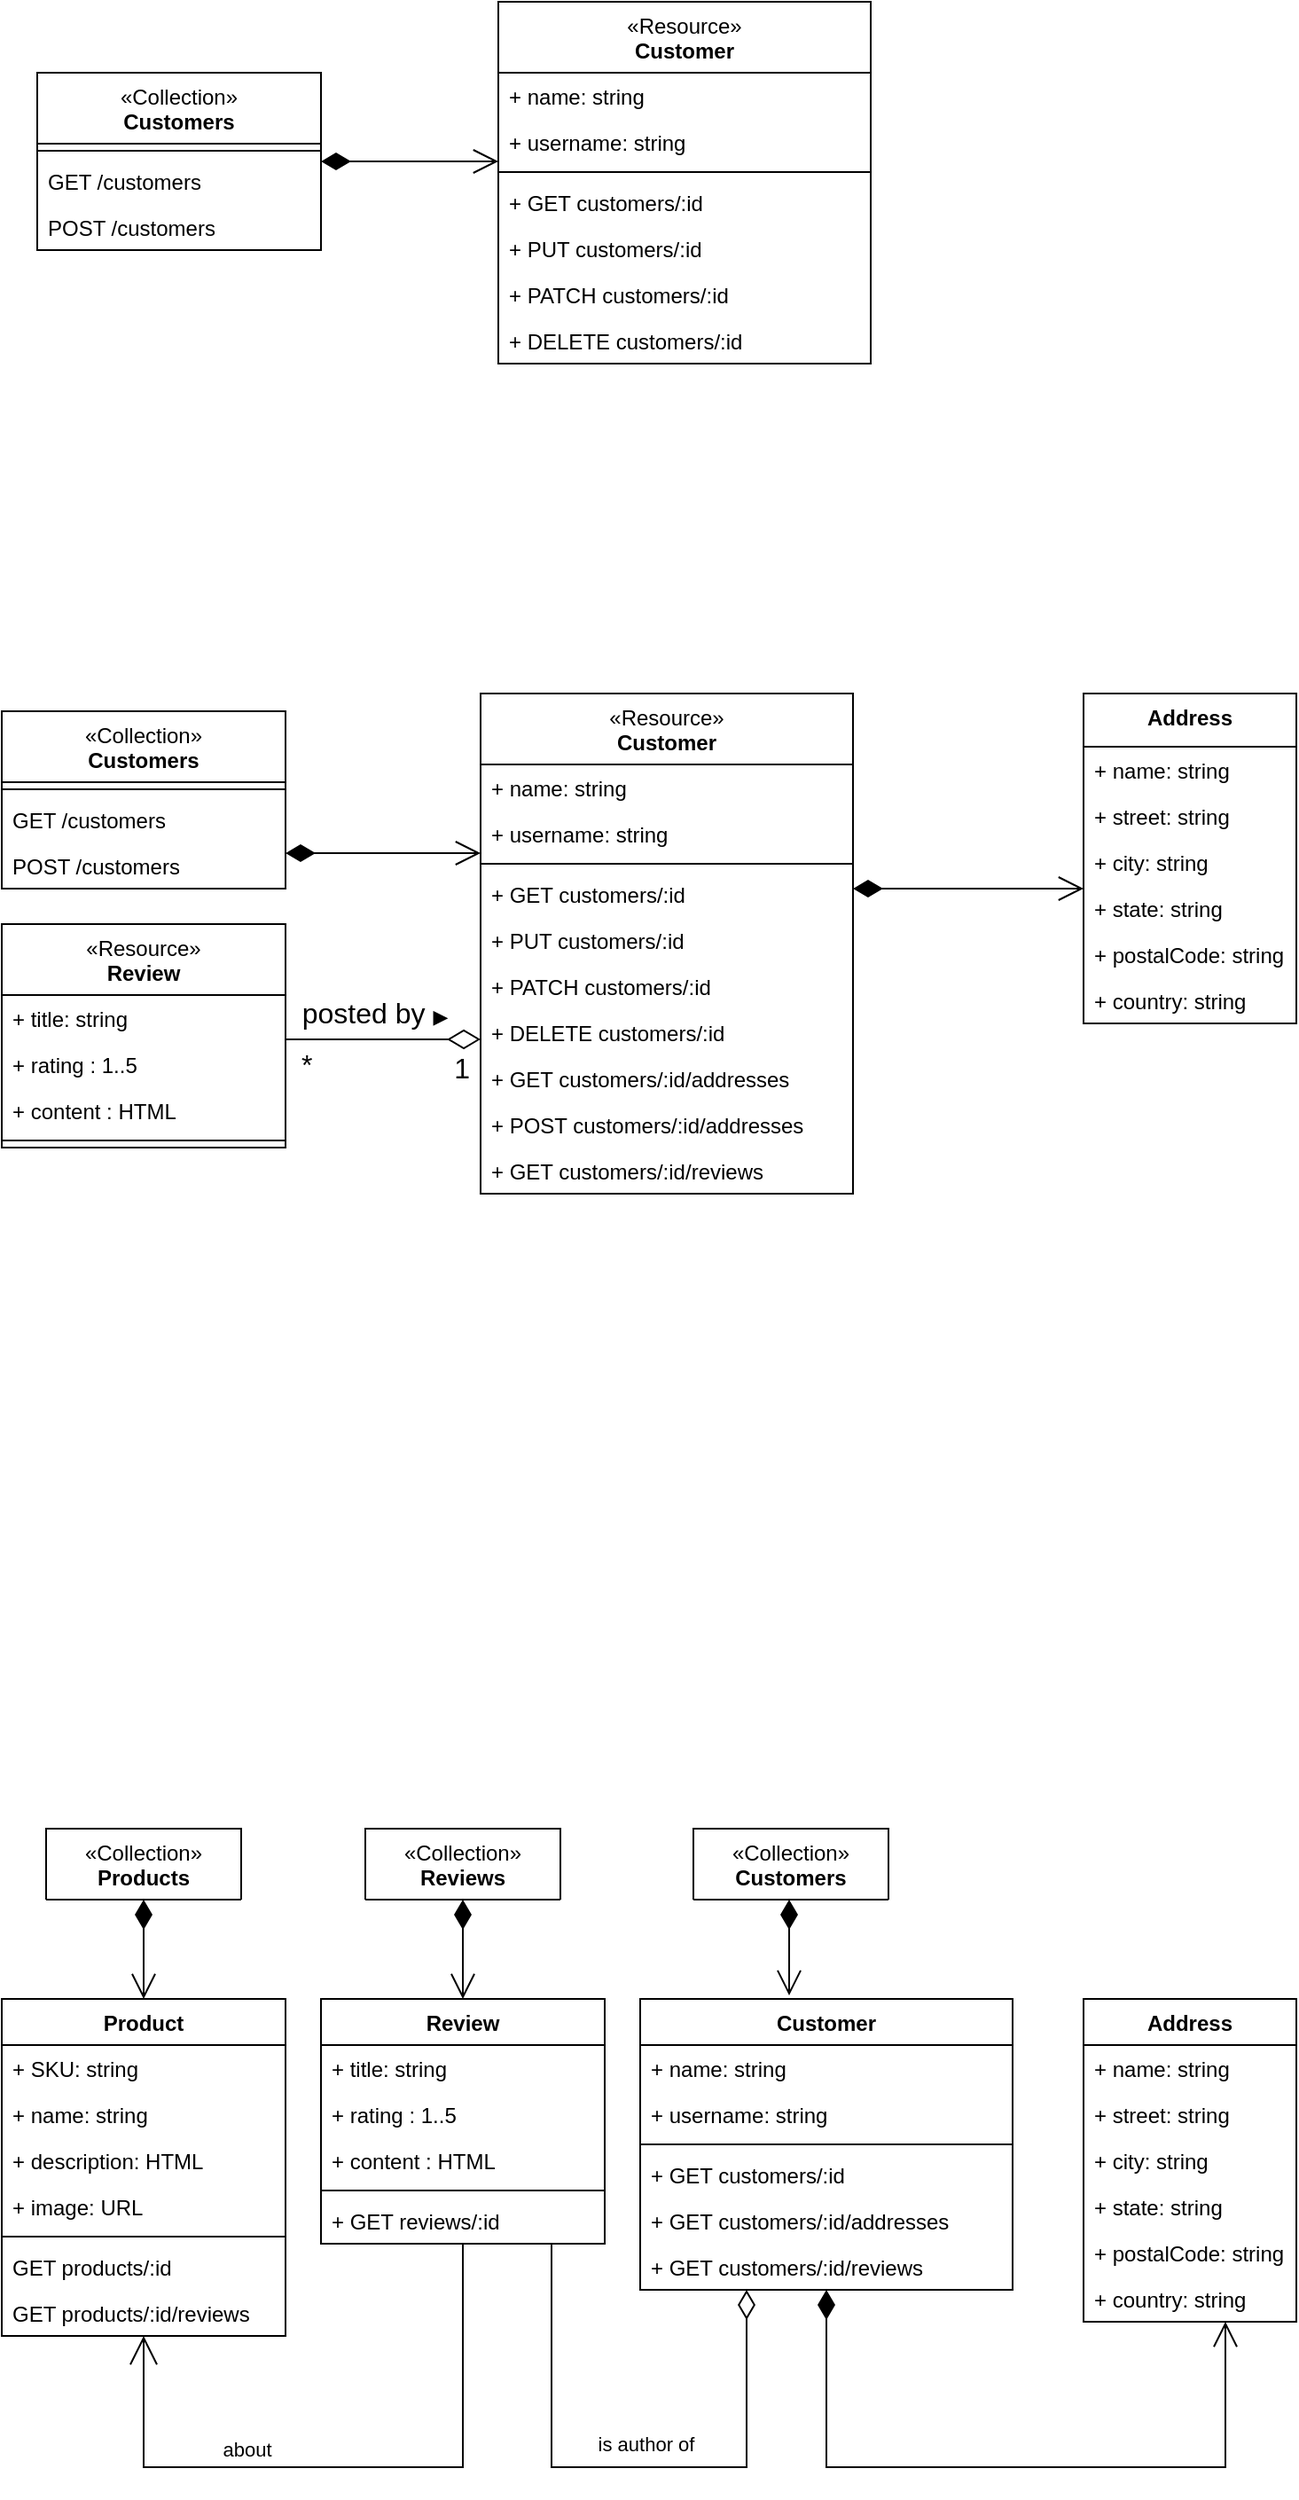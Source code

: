<mxfile version="22.0.8" type="github">
  <diagram id="C5RBs43oDa-KdzZeNtuy" name="Page-1">
    <mxGraphModel dx="1314" dy="924" grid="1" gridSize="10" guides="1" tooltips="1" connect="1" arrows="1" fold="1" page="1" pageScale="1" pageWidth="1100" pageHeight="850" math="0" shadow="0">
      <root>
        <mxCell id="WIyWlLk6GJQsqaUBKTNV-0" />
        <mxCell id="WIyWlLk6GJQsqaUBKTNV-1" parent="WIyWlLk6GJQsqaUBKTNV-0" />
        <mxCell id="bMznROI8uIrrXHA2IiII-25" value="&lt;span style=&quot;font-weight: normal;&quot;&gt;«Resource»&lt;br style=&quot;border-color: var(--border-color);&quot;&gt;&lt;/span&gt;Customer" style="swimlane;fontStyle=1;align=center;verticalAlign=top;childLayout=stackLayout;horizontal=1;startSize=40;horizontalStack=0;resizeParent=1;resizeParentMax=0;resizeLast=0;collapsible=1;marginBottom=0;whiteSpace=wrap;html=1;" parent="WIyWlLk6GJQsqaUBKTNV-1" vertex="1">
          <mxGeometry x="440" y="100" width="210" height="204" as="geometry" />
        </mxCell>
        <mxCell id="bMznROI8uIrrXHA2IiII-13" value="+ name: string" style="text;strokeColor=none;fillColor=none;align=left;verticalAlign=top;spacingLeft=4;spacingRight=4;overflow=hidden;rotatable=0;points=[[0,0.5],[1,0.5]];portConstraint=eastwest;whiteSpace=wrap;html=1;" parent="bMznROI8uIrrXHA2IiII-25" vertex="1">
          <mxGeometry y="40" width="210" height="26" as="geometry" />
        </mxCell>
        <mxCell id="v3AxVzksfSEB4vM1nEaO-45" value="+ username: string" style="text;strokeColor=none;fillColor=none;align=left;verticalAlign=top;spacingLeft=4;spacingRight=4;overflow=hidden;rotatable=0;points=[[0,0.5],[1,0.5]];portConstraint=eastwest;whiteSpace=wrap;html=1;" vertex="1" parent="bMznROI8uIrrXHA2IiII-25">
          <mxGeometry y="66" width="210" height="26" as="geometry" />
        </mxCell>
        <mxCell id="bMznROI8uIrrXHA2IiII-27" value="" style="line;strokeWidth=1;fillColor=none;align=left;verticalAlign=middle;spacingTop=-1;spacingLeft=3;spacingRight=3;rotatable=0;labelPosition=right;points=[];portConstraint=eastwest;strokeColor=inherit;" parent="bMznROI8uIrrXHA2IiII-25" vertex="1">
          <mxGeometry y="92" width="210" height="8" as="geometry" />
        </mxCell>
        <mxCell id="bMznROI8uIrrXHA2IiII-14" value="+ GET customers/:id" style="text;strokeColor=none;fillColor=none;align=left;verticalAlign=top;spacingLeft=4;spacingRight=4;overflow=hidden;rotatable=0;points=[[0,0.5],[1,0.5]];portConstraint=eastwest;whiteSpace=wrap;html=1;" parent="bMznROI8uIrrXHA2IiII-25" vertex="1">
          <mxGeometry y="100" width="210" height="26" as="geometry" />
        </mxCell>
        <mxCell id="v3AxVzksfSEB4vM1nEaO-82" value="+ PUT customers/:id" style="text;strokeColor=none;fillColor=none;align=left;verticalAlign=top;spacingLeft=4;spacingRight=4;overflow=hidden;rotatable=0;points=[[0,0.5],[1,0.5]];portConstraint=eastwest;whiteSpace=wrap;html=1;" vertex="1" parent="bMznROI8uIrrXHA2IiII-25">
          <mxGeometry y="126" width="210" height="26" as="geometry" />
        </mxCell>
        <mxCell id="v3AxVzksfSEB4vM1nEaO-83" value="+ PATCH customers/:id" style="text;strokeColor=none;fillColor=none;align=left;verticalAlign=top;spacingLeft=4;spacingRight=4;overflow=hidden;rotatable=0;points=[[0,0.5],[1,0.5]];portConstraint=eastwest;whiteSpace=wrap;html=1;" vertex="1" parent="bMznROI8uIrrXHA2IiII-25">
          <mxGeometry y="152" width="210" height="26" as="geometry" />
        </mxCell>
        <mxCell id="v3AxVzksfSEB4vM1nEaO-84" value="+ DELETE customers/:id" style="text;strokeColor=none;fillColor=none;align=left;verticalAlign=top;spacingLeft=4;spacingRight=4;overflow=hidden;rotatable=0;points=[[0,0.5],[1,0.5]];portConstraint=eastwest;whiteSpace=wrap;html=1;" vertex="1" parent="bMznROI8uIrrXHA2IiII-25">
          <mxGeometry y="178" width="210" height="26" as="geometry" />
        </mxCell>
        <mxCell id="bMznROI8uIrrXHA2IiII-89" value="&lt;span style=&quot;font-weight: normal;&quot;&gt;«Collection»&lt;br style=&quot;border-color: var(--border-color);&quot;&gt;&lt;/span&gt;Customers" style="swimlane;fontStyle=1;align=center;verticalAlign=top;childLayout=stackLayout;horizontal=1;startSize=40;horizontalStack=0;resizeParent=1;resizeParentMax=0;resizeLast=0;collapsible=1;marginBottom=0;whiteSpace=wrap;html=1;" parent="WIyWlLk6GJQsqaUBKTNV-1" vertex="1">
          <mxGeometry x="180" y="140" width="160" height="100" as="geometry" />
        </mxCell>
        <mxCell id="bMznROI8uIrrXHA2IiII-90" value="" style="line;strokeWidth=1;fillColor=none;align=left;verticalAlign=middle;spacingTop=-1;spacingLeft=3;spacingRight=3;rotatable=0;labelPosition=right;points=[];portConstraint=eastwest;strokeColor=inherit;" parent="bMznROI8uIrrXHA2IiII-89" vertex="1">
          <mxGeometry y="40" width="160" height="8" as="geometry" />
        </mxCell>
        <mxCell id="bMznROI8uIrrXHA2IiII-91" value="GET /customers" style="text;strokeColor=none;fillColor=none;align=left;verticalAlign=top;spacingLeft=4;spacingRight=4;overflow=hidden;rotatable=0;points=[[0,0.5],[1,0.5]];portConstraint=eastwest;whiteSpace=wrap;html=1;" parent="bMznROI8uIrrXHA2IiII-89" vertex="1">
          <mxGeometry y="48" width="160" height="26" as="geometry" />
        </mxCell>
        <mxCell id="bMznROI8uIrrXHA2IiII-92" value="POST /customers" style="text;strokeColor=none;fillColor=none;align=left;verticalAlign=top;spacingLeft=4;spacingRight=4;overflow=hidden;rotatable=0;points=[[0,0.5],[1,0.5]];portConstraint=eastwest;whiteSpace=wrap;html=1;" parent="bMznROI8uIrrXHA2IiII-89" vertex="1">
          <mxGeometry y="74" width="160" height="26" as="geometry" />
        </mxCell>
        <mxCell id="bMznROI8uIrrXHA2IiII-93" value="" style="endArrow=open;html=1;endSize=12;startArrow=diamondThin;startSize=14;startFill=1;edgeStyle=orthogonalEdgeStyle;rounded=0;endFill=0;" parent="WIyWlLk6GJQsqaUBKTNV-1" source="bMznROI8uIrrXHA2IiII-89" target="bMznROI8uIrrXHA2IiII-25" edge="1">
          <mxGeometry x="-0.21" y="39" relative="1" as="geometry">
            <mxPoint x="731" y="-42" as="sourcePoint" />
            <mxPoint x="729" y="113" as="targetPoint" />
            <Array as="points">
              <mxPoint x="420" y="190" />
              <mxPoint x="420" y="190" />
            </Array>
            <mxPoint as="offset" />
          </mxGeometry>
        </mxCell>
        <mxCell id="v3AxVzksfSEB4vM1nEaO-0" value="Customer" style="swimlane;fontStyle=1;align=center;verticalAlign=top;childLayout=stackLayout;horizontal=1;startSize=26;horizontalStack=0;resizeParent=1;resizeParentMax=0;resizeLast=0;collapsible=1;marginBottom=0;whiteSpace=wrap;html=1;" vertex="1" parent="WIyWlLk6GJQsqaUBKTNV-1">
          <mxGeometry x="520" y="1226" width="210" height="164" as="geometry" />
        </mxCell>
        <mxCell id="v3AxVzksfSEB4vM1nEaO-1" value="+ name: string" style="text;strokeColor=none;fillColor=none;align=left;verticalAlign=top;spacingLeft=4;spacingRight=4;overflow=hidden;rotatable=0;points=[[0,0.5],[1,0.5]];portConstraint=eastwest;whiteSpace=wrap;html=1;" vertex="1" parent="v3AxVzksfSEB4vM1nEaO-0">
          <mxGeometry y="26" width="210" height="26" as="geometry" />
        </mxCell>
        <mxCell id="v3AxVzksfSEB4vM1nEaO-46" value="+ username: string" style="text;strokeColor=none;fillColor=none;align=left;verticalAlign=top;spacingLeft=4;spacingRight=4;overflow=hidden;rotatable=0;points=[[0,0.5],[1,0.5]];portConstraint=eastwest;whiteSpace=wrap;html=1;" vertex="1" parent="v3AxVzksfSEB4vM1nEaO-0">
          <mxGeometry y="52" width="210" height="26" as="geometry" />
        </mxCell>
        <mxCell id="v3AxVzksfSEB4vM1nEaO-2" value="" style="line;strokeWidth=1;fillColor=none;align=left;verticalAlign=middle;spacingTop=-1;spacingLeft=3;spacingRight=3;rotatable=0;labelPosition=right;points=[];portConstraint=eastwest;strokeColor=inherit;" vertex="1" parent="v3AxVzksfSEB4vM1nEaO-0">
          <mxGeometry y="78" width="210" height="8" as="geometry" />
        </mxCell>
        <mxCell id="v3AxVzksfSEB4vM1nEaO-3" value="+ GET customers/:id" style="text;strokeColor=none;fillColor=none;align=left;verticalAlign=top;spacingLeft=4;spacingRight=4;overflow=hidden;rotatable=0;points=[[0,0.5],[1,0.5]];portConstraint=eastwest;whiteSpace=wrap;html=1;" vertex="1" parent="v3AxVzksfSEB4vM1nEaO-0">
          <mxGeometry y="86" width="210" height="26" as="geometry" />
        </mxCell>
        <mxCell id="v3AxVzksfSEB4vM1nEaO-4" value="+ GET customers/:id/addresses" style="text;strokeColor=none;fillColor=none;align=left;verticalAlign=top;spacingLeft=4;spacingRight=4;overflow=hidden;rotatable=0;points=[[0,0.5],[1,0.5]];portConstraint=eastwest;whiteSpace=wrap;html=1;" vertex="1" parent="v3AxVzksfSEB4vM1nEaO-0">
          <mxGeometry y="112" width="210" height="26" as="geometry" />
        </mxCell>
        <mxCell id="v3AxVzksfSEB4vM1nEaO-5" value="+ GET customers/:id/reviews" style="text;strokeColor=none;fillColor=none;align=left;verticalAlign=top;spacingLeft=4;spacingRight=4;overflow=hidden;rotatable=0;points=[[0,0.5],[1,0.5]];portConstraint=eastwest;whiteSpace=wrap;html=1;" vertex="1" parent="v3AxVzksfSEB4vM1nEaO-0">
          <mxGeometry y="138" width="210" height="26" as="geometry" />
        </mxCell>
        <mxCell id="v3AxVzksfSEB4vM1nEaO-6" value="Address" style="swimlane;fontStyle=1;align=center;verticalAlign=top;childLayout=stackLayout;horizontal=1;startSize=26;horizontalStack=0;resizeParent=1;resizeParentMax=0;resizeLast=0;collapsible=1;marginBottom=0;whiteSpace=wrap;html=1;" vertex="1" parent="WIyWlLk6GJQsqaUBKTNV-1">
          <mxGeometry x="770" y="1226" width="120" height="182" as="geometry" />
        </mxCell>
        <mxCell id="v3AxVzksfSEB4vM1nEaO-7" value="+ name: string" style="text;strokeColor=none;fillColor=none;align=left;verticalAlign=top;spacingLeft=4;spacingRight=4;overflow=hidden;rotatable=0;points=[[0,0.5],[1,0.5]];portConstraint=eastwest;whiteSpace=wrap;html=1;" vertex="1" parent="v3AxVzksfSEB4vM1nEaO-6">
          <mxGeometry y="26" width="120" height="26" as="geometry" />
        </mxCell>
        <mxCell id="v3AxVzksfSEB4vM1nEaO-8" value="+ street: string" style="text;strokeColor=none;fillColor=none;align=left;verticalAlign=top;spacingLeft=4;spacingRight=4;overflow=hidden;rotatable=0;points=[[0,0.5],[1,0.5]];portConstraint=eastwest;whiteSpace=wrap;html=1;" vertex="1" parent="v3AxVzksfSEB4vM1nEaO-6">
          <mxGeometry y="52" width="120" height="26" as="geometry" />
        </mxCell>
        <mxCell id="v3AxVzksfSEB4vM1nEaO-9" value="+ city: string" style="text;strokeColor=none;fillColor=none;align=left;verticalAlign=top;spacingLeft=4;spacingRight=4;overflow=hidden;rotatable=0;points=[[0,0.5],[1,0.5]];portConstraint=eastwest;whiteSpace=wrap;html=1;" vertex="1" parent="v3AxVzksfSEB4vM1nEaO-6">
          <mxGeometry y="78" width="120" height="26" as="geometry" />
        </mxCell>
        <mxCell id="v3AxVzksfSEB4vM1nEaO-10" value="+ state: string" style="text;strokeColor=none;fillColor=none;align=left;verticalAlign=top;spacingLeft=4;spacingRight=4;overflow=hidden;rotatable=0;points=[[0,0.5],[1,0.5]];portConstraint=eastwest;whiteSpace=wrap;html=1;" vertex="1" parent="v3AxVzksfSEB4vM1nEaO-6">
          <mxGeometry y="104" width="120" height="26" as="geometry" />
        </mxCell>
        <mxCell id="v3AxVzksfSEB4vM1nEaO-11" value="+ postalCode: string" style="text;strokeColor=none;fillColor=none;align=left;verticalAlign=top;spacingLeft=4;spacingRight=4;overflow=hidden;rotatable=0;points=[[0,0.5],[1,0.5]];portConstraint=eastwest;whiteSpace=wrap;html=1;" vertex="1" parent="v3AxVzksfSEB4vM1nEaO-6">
          <mxGeometry y="130" width="120" height="26" as="geometry" />
        </mxCell>
        <mxCell id="v3AxVzksfSEB4vM1nEaO-12" value="+ country: string" style="text;strokeColor=none;fillColor=none;align=left;verticalAlign=top;spacingLeft=4;spacingRight=4;overflow=hidden;rotatable=0;points=[[0,0.5],[1,0.5]];portConstraint=eastwest;whiteSpace=wrap;html=1;" vertex="1" parent="v3AxVzksfSEB4vM1nEaO-6">
          <mxGeometry y="156" width="120" height="26" as="geometry" />
        </mxCell>
        <mxCell id="v3AxVzksfSEB4vM1nEaO-13" value="&lt;span style=&quot;font-weight: normal;&quot;&gt;«Collection»&lt;br style=&quot;border-color: var(--border-color);&quot;&gt;&lt;/span&gt;Customers" style="swimlane;fontStyle=1;align=center;verticalAlign=top;childLayout=stackLayout;horizontal=1;startSize=40;horizontalStack=0;resizeParent=1;resizeParentMax=0;resizeLast=0;collapsible=1;marginBottom=0;whiteSpace=wrap;html=1;" vertex="1" collapsed="1" parent="WIyWlLk6GJQsqaUBKTNV-1">
          <mxGeometry x="550" y="1130" width="110" height="40" as="geometry">
            <mxRectangle x="540" y="1030" width="160" height="100" as="alternateBounds" />
          </mxGeometry>
        </mxCell>
        <mxCell id="v3AxVzksfSEB4vM1nEaO-14" value="" style="line;strokeWidth=1;fillColor=none;align=left;verticalAlign=middle;spacingTop=-1;spacingLeft=3;spacingRight=3;rotatable=0;labelPosition=right;points=[];portConstraint=eastwest;strokeColor=inherit;" vertex="1" parent="v3AxVzksfSEB4vM1nEaO-13">
          <mxGeometry y="40" width="160" height="8" as="geometry" />
        </mxCell>
        <mxCell id="v3AxVzksfSEB4vM1nEaO-15" value="GET /customers" style="text;strokeColor=none;fillColor=none;align=left;verticalAlign=top;spacingLeft=4;spacingRight=4;overflow=hidden;rotatable=0;points=[[0,0.5],[1,0.5]];portConstraint=eastwest;whiteSpace=wrap;html=1;" vertex="1" parent="v3AxVzksfSEB4vM1nEaO-13">
          <mxGeometry y="48" width="160" height="26" as="geometry" />
        </mxCell>
        <mxCell id="v3AxVzksfSEB4vM1nEaO-16" value="POST /customers" style="text;strokeColor=none;fillColor=none;align=left;verticalAlign=top;spacingLeft=4;spacingRight=4;overflow=hidden;rotatable=0;points=[[0,0.5],[1,0.5]];portConstraint=eastwest;whiteSpace=wrap;html=1;" vertex="1" parent="v3AxVzksfSEB4vM1nEaO-13">
          <mxGeometry y="74" width="160" height="26" as="geometry" />
        </mxCell>
        <mxCell id="v3AxVzksfSEB4vM1nEaO-17" value="" style="endArrow=open;html=1;endSize=12;startArrow=diamondThin;startSize=14;startFill=1;edgeStyle=orthogonalEdgeStyle;rounded=0;endFill=0;entryX=0.4;entryY=-0.012;entryDx=0;entryDy=0;entryPerimeter=0;" edge="1" source="v3AxVzksfSEB4vM1nEaO-13" target="v3AxVzksfSEB4vM1nEaO-0" parent="WIyWlLk6GJQsqaUBKTNV-1">
          <mxGeometry x="-0.21" y="39" relative="1" as="geometry">
            <mxPoint x="551" y="1208" as="sourcePoint" />
            <mxPoint x="340" y="1360" as="targetPoint" />
            <Array as="points">
              <mxPoint x="604" y="1170" />
              <mxPoint x="604" y="1170" />
            </Array>
            <mxPoint as="offset" />
          </mxGeometry>
        </mxCell>
        <mxCell id="v3AxVzksfSEB4vM1nEaO-18" value="&lt;span style=&quot;font-weight: normal;&quot;&gt;«Collection»&lt;br style=&quot;border-color: var(--border-color);&quot;&gt;&lt;/span&gt;Products" style="swimlane;fontStyle=1;align=center;verticalAlign=top;childLayout=stackLayout;horizontal=1;startSize=40;horizontalStack=0;resizeParent=1;resizeParentMax=0;resizeLast=0;collapsible=1;marginBottom=0;whiteSpace=wrap;html=1;" vertex="1" collapsed="1" parent="WIyWlLk6GJQsqaUBKTNV-1">
          <mxGeometry x="185" y="1130" width="110" height="40" as="geometry">
            <mxRectangle x="160" y="1030" width="160" height="100" as="alternateBounds" />
          </mxGeometry>
        </mxCell>
        <mxCell id="v3AxVzksfSEB4vM1nEaO-19" value="" style="line;strokeWidth=1;fillColor=none;align=left;verticalAlign=middle;spacingTop=-1;spacingLeft=3;spacingRight=3;rotatable=0;labelPosition=right;points=[];portConstraint=eastwest;strokeColor=inherit;" vertex="1" parent="v3AxVzksfSEB4vM1nEaO-18">
          <mxGeometry y="40" width="160" height="8" as="geometry" />
        </mxCell>
        <mxCell id="v3AxVzksfSEB4vM1nEaO-20" value="GET /products" style="text;strokeColor=none;fillColor=none;align=left;verticalAlign=top;spacingLeft=4;spacingRight=4;overflow=hidden;rotatable=0;points=[[0,0.5],[1,0.5]];portConstraint=eastwest;whiteSpace=wrap;html=1;" vertex="1" parent="v3AxVzksfSEB4vM1nEaO-18">
          <mxGeometry y="48" width="160" height="26" as="geometry" />
        </mxCell>
        <mxCell id="v3AxVzksfSEB4vM1nEaO-21" value="POST /products" style="text;strokeColor=none;fillColor=none;align=left;verticalAlign=top;spacingLeft=4;spacingRight=4;overflow=hidden;rotatable=0;points=[[0,0.5],[1,0.5]];portConstraint=eastwest;whiteSpace=wrap;html=1;" vertex="1" parent="v3AxVzksfSEB4vM1nEaO-18">
          <mxGeometry y="74" width="160" height="26" as="geometry" />
        </mxCell>
        <mxCell id="v3AxVzksfSEB4vM1nEaO-22" value="Product" style="swimlane;fontStyle=1;align=center;verticalAlign=top;childLayout=stackLayout;horizontal=1;startSize=26;horizontalStack=0;resizeParent=1;resizeParentMax=0;resizeLast=0;collapsible=1;marginBottom=0;whiteSpace=wrap;html=1;" vertex="1" parent="WIyWlLk6GJQsqaUBKTNV-1">
          <mxGeometry x="160" y="1226" width="160" height="190" as="geometry" />
        </mxCell>
        <mxCell id="v3AxVzksfSEB4vM1nEaO-23" value="+ SKU: string" style="text;strokeColor=none;fillColor=none;align=left;verticalAlign=top;spacingLeft=4;spacingRight=4;overflow=hidden;rotatable=0;points=[[0,0.5],[1,0.5]];portConstraint=eastwest;whiteSpace=wrap;html=1;" vertex="1" parent="v3AxVzksfSEB4vM1nEaO-22">
          <mxGeometry y="26" width="160" height="26" as="geometry" />
        </mxCell>
        <mxCell id="v3AxVzksfSEB4vM1nEaO-24" value="+ name: string" style="text;strokeColor=none;fillColor=none;align=left;verticalAlign=top;spacingLeft=4;spacingRight=4;overflow=hidden;rotatable=0;points=[[0,0.5],[1,0.5]];portConstraint=eastwest;whiteSpace=wrap;html=1;" vertex="1" parent="v3AxVzksfSEB4vM1nEaO-22">
          <mxGeometry y="52" width="160" height="26" as="geometry" />
        </mxCell>
        <mxCell id="v3AxVzksfSEB4vM1nEaO-25" value="+ description: HTML" style="text;strokeColor=none;fillColor=none;align=left;verticalAlign=top;spacingLeft=4;spacingRight=4;overflow=hidden;rotatable=0;points=[[0,0.5],[1,0.5]];portConstraint=eastwest;whiteSpace=wrap;html=1;" vertex="1" parent="v3AxVzksfSEB4vM1nEaO-22">
          <mxGeometry y="78" width="160" height="26" as="geometry" />
        </mxCell>
        <mxCell id="v3AxVzksfSEB4vM1nEaO-26" value="+ image: URL" style="text;strokeColor=none;fillColor=none;align=left;verticalAlign=top;spacingLeft=4;spacingRight=4;overflow=hidden;rotatable=0;points=[[0,0.5],[1,0.5]];portConstraint=eastwest;whiteSpace=wrap;html=1;" vertex="1" parent="v3AxVzksfSEB4vM1nEaO-22">
          <mxGeometry y="104" width="160" height="26" as="geometry" />
        </mxCell>
        <mxCell id="v3AxVzksfSEB4vM1nEaO-27" value="" style="line;strokeWidth=1;fillColor=none;align=left;verticalAlign=middle;spacingTop=-1;spacingLeft=3;spacingRight=3;rotatable=0;labelPosition=right;points=[];portConstraint=eastwest;strokeColor=inherit;" vertex="1" parent="v3AxVzksfSEB4vM1nEaO-22">
          <mxGeometry y="130" width="160" height="8" as="geometry" />
        </mxCell>
        <mxCell id="v3AxVzksfSEB4vM1nEaO-28" value="GET products/:id" style="text;strokeColor=none;fillColor=none;align=left;verticalAlign=top;spacingLeft=4;spacingRight=4;overflow=hidden;rotatable=0;points=[[0,0.5],[1,0.5]];portConstraint=eastwest;whiteSpace=wrap;html=1;" vertex="1" parent="v3AxVzksfSEB4vM1nEaO-22">
          <mxGeometry y="138" width="160" height="26" as="geometry" />
        </mxCell>
        <mxCell id="v3AxVzksfSEB4vM1nEaO-29" value="GET products/:id/reviews" style="text;strokeColor=none;fillColor=none;align=left;verticalAlign=top;spacingLeft=4;spacingRight=4;overflow=hidden;rotatable=0;points=[[0,0.5],[1,0.5]];portConstraint=eastwest;whiteSpace=wrap;html=1;" vertex="1" parent="v3AxVzksfSEB4vM1nEaO-22">
          <mxGeometry y="164" width="160" height="26" as="geometry" />
        </mxCell>
        <mxCell id="v3AxVzksfSEB4vM1nEaO-30" value="" style="endArrow=open;html=1;endSize=12;startArrow=diamondThin;startSize=14;startFill=1;edgeStyle=orthogonalEdgeStyle;rounded=0;endFill=0;" edge="1" source="v3AxVzksfSEB4vM1nEaO-18" target="v3AxVzksfSEB4vM1nEaO-22" parent="WIyWlLk6GJQsqaUBKTNV-1">
          <mxGeometry x="-0.147" y="58" relative="1" as="geometry">
            <mxPoint x="111.68" y="1193" as="sourcePoint" />
            <mxPoint x="109.68" y="1348" as="targetPoint" />
            <Array as="points" />
            <mxPoint as="offset" />
          </mxGeometry>
        </mxCell>
        <mxCell id="v3AxVzksfSEB4vM1nEaO-31" value="&lt;span style=&quot;font-weight: normal;&quot;&gt;«Collection»&lt;br style=&quot;border-color: var(--border-color);&quot;&gt;&lt;/span&gt;Reviews" style="swimlane;fontStyle=1;align=center;verticalAlign=top;childLayout=stackLayout;horizontal=1;startSize=40;horizontalStack=0;resizeParent=1;resizeParentMax=0;resizeLast=0;collapsible=1;marginBottom=0;whiteSpace=wrap;html=1;" vertex="1" collapsed="1" parent="WIyWlLk6GJQsqaUBKTNV-1">
          <mxGeometry x="365" y="1130" width="110" height="40" as="geometry">
            <mxRectangle x="340" y="1030" width="160" height="100" as="alternateBounds" />
          </mxGeometry>
        </mxCell>
        <mxCell id="v3AxVzksfSEB4vM1nEaO-32" value="" style="line;strokeWidth=1;fillColor=none;align=left;verticalAlign=middle;spacingTop=-1;spacingLeft=3;spacingRight=3;rotatable=0;labelPosition=right;points=[];portConstraint=eastwest;strokeColor=inherit;" vertex="1" parent="v3AxVzksfSEB4vM1nEaO-31">
          <mxGeometry y="40" width="160" height="8" as="geometry" />
        </mxCell>
        <mxCell id="v3AxVzksfSEB4vM1nEaO-33" value="GET /reviews" style="text;strokeColor=none;fillColor=none;align=left;verticalAlign=top;spacingLeft=4;spacingRight=4;overflow=hidden;rotatable=0;points=[[0,0.5],[1,0.5]];portConstraint=eastwest;whiteSpace=wrap;html=1;" vertex="1" parent="v3AxVzksfSEB4vM1nEaO-31">
          <mxGeometry y="48" width="160" height="26" as="geometry" />
        </mxCell>
        <mxCell id="v3AxVzksfSEB4vM1nEaO-34" value="POST /reviews" style="text;strokeColor=none;fillColor=none;align=left;verticalAlign=top;spacingLeft=4;spacingRight=4;overflow=hidden;rotatable=0;points=[[0,0.5],[1,0.5]];portConstraint=eastwest;whiteSpace=wrap;html=1;" vertex="1" parent="v3AxVzksfSEB4vM1nEaO-31">
          <mxGeometry y="74" width="160" height="26" as="geometry" />
        </mxCell>
        <mxCell id="v3AxVzksfSEB4vM1nEaO-35" value="Review" style="swimlane;fontStyle=1;align=center;verticalAlign=top;childLayout=stackLayout;horizontal=1;startSize=26;horizontalStack=0;resizeParent=1;resizeParentMax=0;resizeLast=0;collapsible=1;marginBottom=0;whiteSpace=wrap;html=1;" vertex="1" parent="WIyWlLk6GJQsqaUBKTNV-1">
          <mxGeometry x="340" y="1226" width="160" height="138" as="geometry" />
        </mxCell>
        <mxCell id="v3AxVzksfSEB4vM1nEaO-36" value="+ title: string" style="text;strokeColor=none;fillColor=none;align=left;verticalAlign=top;spacingLeft=4;spacingRight=4;overflow=hidden;rotatable=0;points=[[0,0.5],[1,0.5]];portConstraint=eastwest;whiteSpace=wrap;html=1;" vertex="1" parent="v3AxVzksfSEB4vM1nEaO-35">
          <mxGeometry y="26" width="160" height="26" as="geometry" />
        </mxCell>
        <mxCell id="v3AxVzksfSEB4vM1nEaO-37" value="+ rating : 1..5" style="text;strokeColor=none;fillColor=none;align=left;verticalAlign=top;spacingLeft=4;spacingRight=4;overflow=hidden;rotatable=0;points=[[0,0.5],[1,0.5]];portConstraint=eastwest;whiteSpace=wrap;html=1;" vertex="1" parent="v3AxVzksfSEB4vM1nEaO-35">
          <mxGeometry y="52" width="160" height="26" as="geometry" />
        </mxCell>
        <mxCell id="v3AxVzksfSEB4vM1nEaO-38" value="+ content : HTML" style="text;strokeColor=none;fillColor=none;align=left;verticalAlign=top;spacingLeft=4;spacingRight=4;overflow=hidden;rotatable=0;points=[[0,0.5],[1,0.5]];portConstraint=eastwest;whiteSpace=wrap;html=1;" vertex="1" parent="v3AxVzksfSEB4vM1nEaO-35">
          <mxGeometry y="78" width="160" height="26" as="geometry" />
        </mxCell>
        <mxCell id="v3AxVzksfSEB4vM1nEaO-39" value="" style="line;strokeWidth=1;fillColor=none;align=left;verticalAlign=middle;spacingTop=-1;spacingLeft=3;spacingRight=3;rotatable=0;labelPosition=right;points=[];portConstraint=eastwest;strokeColor=inherit;" vertex="1" parent="v3AxVzksfSEB4vM1nEaO-35">
          <mxGeometry y="104" width="160" height="8" as="geometry" />
        </mxCell>
        <mxCell id="v3AxVzksfSEB4vM1nEaO-40" value="+ GET reviews/:id" style="text;strokeColor=none;fillColor=none;align=left;verticalAlign=top;spacingLeft=4;spacingRight=4;overflow=hidden;rotatable=0;points=[[0,0.5],[1,0.5]];portConstraint=eastwest;whiteSpace=wrap;html=1;" vertex="1" parent="v3AxVzksfSEB4vM1nEaO-35">
          <mxGeometry y="112" width="160" height="26" as="geometry" />
        </mxCell>
        <mxCell id="v3AxVzksfSEB4vM1nEaO-41" value="" style="endArrow=open;html=1;endSize=12;startArrow=diamondThin;startSize=14;startFill=1;edgeStyle=orthogonalEdgeStyle;rounded=0;endFill=0;" edge="1" source="v3AxVzksfSEB4vM1nEaO-31" parent="WIyWlLk6GJQsqaUBKTNV-1" target="v3AxVzksfSEB4vM1nEaO-35">
          <mxGeometry x="-0.21" y="39" relative="1" as="geometry">
            <mxPoint x="929.44" y="1401" as="sourcePoint" />
            <mxPoint x="910" y="1360" as="targetPoint" />
            <Array as="points" />
            <mxPoint as="offset" />
          </mxGeometry>
        </mxCell>
        <mxCell id="v3AxVzksfSEB4vM1nEaO-42" value="is author of" style="endArrow=none;html=1;endSize=12;startArrow=diamondThin;startSize=14;startFill=0;edgeStyle=orthogonalEdgeStyle;rounded=0;endFill=0;" edge="1" source="v3AxVzksfSEB4vM1nEaO-0" target="v3AxVzksfSEB4vM1nEaO-35" parent="WIyWlLk6GJQsqaUBKTNV-1">
          <mxGeometry x="-0.064" y="-13" relative="1" as="geometry">
            <mxPoint x="820" y="1267" as="sourcePoint" />
            <mxPoint x="500" y="1283" as="targetPoint" />
            <Array as="points">
              <mxPoint x="580" y="1490" />
              <mxPoint x="470" y="1490" />
            </Array>
            <mxPoint as="offset" />
          </mxGeometry>
        </mxCell>
        <mxCell id="v3AxVzksfSEB4vM1nEaO-43" value="" style="endArrow=open;html=1;endSize=12;startArrow=diamondThin;startSize=14;startFill=1;edgeStyle=orthogonalEdgeStyle;rounded=0;" edge="1" source="v3AxVzksfSEB4vM1nEaO-0" target="v3AxVzksfSEB4vM1nEaO-6" parent="WIyWlLk6GJQsqaUBKTNV-1">
          <mxGeometry relative="1" as="geometry">
            <mxPoint x="380" y="1550" as="sourcePoint" />
            <mxPoint x="660" y="1530" as="targetPoint" />
            <Array as="points">
              <mxPoint x="625" y="1490" />
              <mxPoint x="850" y="1490" />
            </Array>
          </mxGeometry>
        </mxCell>
        <mxCell id="v3AxVzksfSEB4vM1nEaO-44" value="about" style="endArrow=none;html=1;endSize=12;startArrow=open;startSize=14;startFill=0;edgeStyle=orthogonalEdgeStyle;rounded=0;endFill=0;" edge="1" source="v3AxVzksfSEB4vM1nEaO-22" target="v3AxVzksfSEB4vM1nEaO-35" parent="WIyWlLk6GJQsqaUBKTNV-1">
          <mxGeometry x="-0.308" y="10" relative="1" as="geometry">
            <mxPoint x="30" y="1810" as="sourcePoint" />
            <mxPoint x="720" y="1810" as="targetPoint" />
            <Array as="points">
              <mxPoint x="240" y="1490" />
              <mxPoint x="420" y="1490" />
            </Array>
            <mxPoint as="offset" />
          </mxGeometry>
        </mxCell>
        <mxCell id="v3AxVzksfSEB4vM1nEaO-52" value="&lt;span style=&quot;font-weight: normal;&quot;&gt;«Resource»&lt;br style=&quot;border-color: var(--border-color);&quot;&gt;&lt;/span&gt;Customer" style="swimlane;fontStyle=1;align=center;verticalAlign=top;childLayout=stackLayout;horizontal=1;startSize=40;horizontalStack=0;resizeParent=1;resizeParentMax=0;resizeLast=0;collapsible=1;marginBottom=0;whiteSpace=wrap;html=1;" vertex="1" parent="WIyWlLk6GJQsqaUBKTNV-1">
          <mxGeometry x="430" y="490" width="210" height="282" as="geometry" />
        </mxCell>
        <mxCell id="v3AxVzksfSEB4vM1nEaO-53" value="+ name: string" style="text;strokeColor=none;fillColor=none;align=left;verticalAlign=top;spacingLeft=4;spacingRight=4;overflow=hidden;rotatable=0;points=[[0,0.5],[1,0.5]];portConstraint=eastwest;whiteSpace=wrap;html=1;" vertex="1" parent="v3AxVzksfSEB4vM1nEaO-52">
          <mxGeometry y="40" width="210" height="26" as="geometry" />
        </mxCell>
        <mxCell id="v3AxVzksfSEB4vM1nEaO-54" value="+ username: string" style="text;strokeColor=none;fillColor=none;align=left;verticalAlign=top;spacingLeft=4;spacingRight=4;overflow=hidden;rotatable=0;points=[[0,0.5],[1,0.5]];portConstraint=eastwest;whiteSpace=wrap;html=1;" vertex="1" parent="v3AxVzksfSEB4vM1nEaO-52">
          <mxGeometry y="66" width="210" height="26" as="geometry" />
        </mxCell>
        <mxCell id="v3AxVzksfSEB4vM1nEaO-55" value="" style="line;strokeWidth=1;fillColor=none;align=left;verticalAlign=middle;spacingTop=-1;spacingLeft=3;spacingRight=3;rotatable=0;labelPosition=right;points=[];portConstraint=eastwest;strokeColor=inherit;" vertex="1" parent="v3AxVzksfSEB4vM1nEaO-52">
          <mxGeometry y="92" width="210" height="8" as="geometry" />
        </mxCell>
        <mxCell id="v3AxVzksfSEB4vM1nEaO-56" value="+ GET customers/:id" style="text;strokeColor=none;fillColor=none;align=left;verticalAlign=top;spacingLeft=4;spacingRight=4;overflow=hidden;rotatable=0;points=[[0,0.5],[1,0.5]];portConstraint=eastwest;whiteSpace=wrap;html=1;" vertex="1" parent="v3AxVzksfSEB4vM1nEaO-52">
          <mxGeometry y="100" width="210" height="26" as="geometry" />
        </mxCell>
        <mxCell id="v3AxVzksfSEB4vM1nEaO-85" value="+ PUT customers/:id" style="text;strokeColor=none;fillColor=none;align=left;verticalAlign=top;spacingLeft=4;spacingRight=4;overflow=hidden;rotatable=0;points=[[0,0.5],[1,0.5]];portConstraint=eastwest;whiteSpace=wrap;html=1;" vertex="1" parent="v3AxVzksfSEB4vM1nEaO-52">
          <mxGeometry y="126" width="210" height="26" as="geometry" />
        </mxCell>
        <mxCell id="v3AxVzksfSEB4vM1nEaO-86" value="+ PATCH customers/:id" style="text;strokeColor=none;fillColor=none;align=left;verticalAlign=top;spacingLeft=4;spacingRight=4;overflow=hidden;rotatable=0;points=[[0,0.5],[1,0.5]];portConstraint=eastwest;whiteSpace=wrap;html=1;" vertex="1" parent="v3AxVzksfSEB4vM1nEaO-52">
          <mxGeometry y="152" width="210" height="26" as="geometry" />
        </mxCell>
        <mxCell id="v3AxVzksfSEB4vM1nEaO-87" value="+ DELETE customers/:id" style="text;strokeColor=none;fillColor=none;align=left;verticalAlign=top;spacingLeft=4;spacingRight=4;overflow=hidden;rotatable=0;points=[[0,0.5],[1,0.5]];portConstraint=eastwest;whiteSpace=wrap;html=1;" vertex="1" parent="v3AxVzksfSEB4vM1nEaO-52">
          <mxGeometry y="178" width="210" height="26" as="geometry" />
        </mxCell>
        <mxCell id="v3AxVzksfSEB4vM1nEaO-57" value="+ GET customers/:id/addresses" style="text;strokeColor=none;fillColor=none;align=left;verticalAlign=top;spacingLeft=4;spacingRight=4;overflow=hidden;rotatable=0;points=[[0,0.5],[1,0.5]];portConstraint=eastwest;whiteSpace=wrap;html=1;" vertex="1" parent="v3AxVzksfSEB4vM1nEaO-52">
          <mxGeometry y="204" width="210" height="26" as="geometry" />
        </mxCell>
        <mxCell id="v3AxVzksfSEB4vM1nEaO-58" value="+ POST customers/:id/addresses" style="text;strokeColor=none;fillColor=none;align=left;verticalAlign=top;spacingLeft=4;spacingRight=4;overflow=hidden;rotatable=0;points=[[0,0.5],[1,0.5]];portConstraint=eastwest;whiteSpace=wrap;html=1;" vertex="1" parent="v3AxVzksfSEB4vM1nEaO-52">
          <mxGeometry y="230" width="210" height="26" as="geometry" />
        </mxCell>
        <mxCell id="v3AxVzksfSEB4vM1nEaO-59" value="+ GET customers/:id/reviews" style="text;strokeColor=none;fillColor=none;align=left;verticalAlign=top;spacingLeft=4;spacingRight=4;overflow=hidden;rotatable=0;points=[[0,0.5],[1,0.5]];portConstraint=eastwest;whiteSpace=wrap;html=1;" vertex="1" parent="v3AxVzksfSEB4vM1nEaO-52">
          <mxGeometry y="256" width="210" height="26" as="geometry" />
        </mxCell>
        <mxCell id="v3AxVzksfSEB4vM1nEaO-60" value="Address" style="swimlane;fontStyle=1;align=center;verticalAlign=top;childLayout=stackLayout;horizontal=1;startSize=30;horizontalStack=0;resizeParent=1;resizeParentMax=0;resizeLast=0;collapsible=1;marginBottom=0;whiteSpace=wrap;html=1;" vertex="1" parent="WIyWlLk6GJQsqaUBKTNV-1">
          <mxGeometry x="770" y="490" width="120" height="186" as="geometry" />
        </mxCell>
        <mxCell id="v3AxVzksfSEB4vM1nEaO-61" value="+ name: string" style="text;strokeColor=none;fillColor=none;align=left;verticalAlign=top;spacingLeft=4;spacingRight=4;overflow=hidden;rotatable=0;points=[[0,0.5],[1,0.5]];portConstraint=eastwest;whiteSpace=wrap;html=1;" vertex="1" parent="v3AxVzksfSEB4vM1nEaO-60">
          <mxGeometry y="30" width="120" height="26" as="geometry" />
        </mxCell>
        <mxCell id="v3AxVzksfSEB4vM1nEaO-62" value="+ street: string" style="text;strokeColor=none;fillColor=none;align=left;verticalAlign=top;spacingLeft=4;spacingRight=4;overflow=hidden;rotatable=0;points=[[0,0.5],[1,0.5]];portConstraint=eastwest;whiteSpace=wrap;html=1;" vertex="1" parent="v3AxVzksfSEB4vM1nEaO-60">
          <mxGeometry y="56" width="120" height="26" as="geometry" />
        </mxCell>
        <mxCell id="v3AxVzksfSEB4vM1nEaO-63" value="+ city: string" style="text;strokeColor=none;fillColor=none;align=left;verticalAlign=top;spacingLeft=4;spacingRight=4;overflow=hidden;rotatable=0;points=[[0,0.5],[1,0.5]];portConstraint=eastwest;whiteSpace=wrap;html=1;" vertex="1" parent="v3AxVzksfSEB4vM1nEaO-60">
          <mxGeometry y="82" width="120" height="26" as="geometry" />
        </mxCell>
        <mxCell id="v3AxVzksfSEB4vM1nEaO-64" value="+ state: string" style="text;strokeColor=none;fillColor=none;align=left;verticalAlign=top;spacingLeft=4;spacingRight=4;overflow=hidden;rotatable=0;points=[[0,0.5],[1,0.5]];portConstraint=eastwest;whiteSpace=wrap;html=1;" vertex="1" parent="v3AxVzksfSEB4vM1nEaO-60">
          <mxGeometry y="108" width="120" height="26" as="geometry" />
        </mxCell>
        <mxCell id="v3AxVzksfSEB4vM1nEaO-65" value="+ postalCode: string" style="text;strokeColor=none;fillColor=none;align=left;verticalAlign=top;spacingLeft=4;spacingRight=4;overflow=hidden;rotatable=0;points=[[0,0.5],[1,0.5]];portConstraint=eastwest;whiteSpace=wrap;html=1;" vertex="1" parent="v3AxVzksfSEB4vM1nEaO-60">
          <mxGeometry y="134" width="120" height="26" as="geometry" />
        </mxCell>
        <mxCell id="v3AxVzksfSEB4vM1nEaO-66" value="+ country: string" style="text;strokeColor=none;fillColor=none;align=left;verticalAlign=top;spacingLeft=4;spacingRight=4;overflow=hidden;rotatable=0;points=[[0,0.5],[1,0.5]];portConstraint=eastwest;whiteSpace=wrap;html=1;" vertex="1" parent="v3AxVzksfSEB4vM1nEaO-60">
          <mxGeometry y="160" width="120" height="26" as="geometry" />
        </mxCell>
        <mxCell id="v3AxVzksfSEB4vM1nEaO-67" value="&lt;span style=&quot;font-weight: normal;&quot;&gt;«Collection»&lt;br style=&quot;border-color: var(--border-color);&quot;&gt;&lt;/span&gt;Customers" style="swimlane;fontStyle=1;align=center;verticalAlign=top;childLayout=stackLayout;horizontal=1;startSize=40;horizontalStack=0;resizeParent=1;resizeParentMax=0;resizeLast=0;collapsible=1;marginBottom=0;whiteSpace=wrap;html=1;" vertex="1" parent="WIyWlLk6GJQsqaUBKTNV-1">
          <mxGeometry x="160" y="500" width="160" height="100" as="geometry" />
        </mxCell>
        <mxCell id="v3AxVzksfSEB4vM1nEaO-68" value="" style="line;strokeWidth=1;fillColor=none;align=left;verticalAlign=middle;spacingTop=-1;spacingLeft=3;spacingRight=3;rotatable=0;labelPosition=right;points=[];portConstraint=eastwest;strokeColor=inherit;" vertex="1" parent="v3AxVzksfSEB4vM1nEaO-67">
          <mxGeometry y="40" width="160" height="8" as="geometry" />
        </mxCell>
        <mxCell id="v3AxVzksfSEB4vM1nEaO-69" value="GET /customers" style="text;strokeColor=none;fillColor=none;align=left;verticalAlign=top;spacingLeft=4;spacingRight=4;overflow=hidden;rotatable=0;points=[[0,0.5],[1,0.5]];portConstraint=eastwest;whiteSpace=wrap;html=1;" vertex="1" parent="v3AxVzksfSEB4vM1nEaO-67">
          <mxGeometry y="48" width="160" height="26" as="geometry" />
        </mxCell>
        <mxCell id="v3AxVzksfSEB4vM1nEaO-70" value="POST /customers" style="text;strokeColor=none;fillColor=none;align=left;verticalAlign=top;spacingLeft=4;spacingRight=4;overflow=hidden;rotatable=0;points=[[0,0.5],[1,0.5]];portConstraint=eastwest;whiteSpace=wrap;html=1;" vertex="1" parent="v3AxVzksfSEB4vM1nEaO-67">
          <mxGeometry y="74" width="160" height="26" as="geometry" />
        </mxCell>
        <mxCell id="v3AxVzksfSEB4vM1nEaO-71" value="" style="endArrow=open;html=1;endSize=12;startArrow=diamondThin;startSize=14;startFill=1;edgeStyle=orthogonalEdgeStyle;rounded=0;endFill=0;" edge="1" source="v3AxVzksfSEB4vM1nEaO-67" target="v3AxVzksfSEB4vM1nEaO-52" parent="WIyWlLk6GJQsqaUBKTNV-1">
          <mxGeometry x="-0.21" y="39" relative="1" as="geometry">
            <mxPoint x="721" y="348" as="sourcePoint" />
            <mxPoint x="719" y="503" as="targetPoint" />
            <Array as="points">
              <mxPoint x="410" y="580" />
              <mxPoint x="410" y="580" />
            </Array>
            <mxPoint as="offset" />
          </mxGeometry>
        </mxCell>
        <mxCell id="v3AxVzksfSEB4vM1nEaO-72" value="&lt;span style=&quot;font-weight: normal;&quot;&gt;«Resource»&lt;br&gt;&lt;/span&gt;Review" style="swimlane;fontStyle=1;align=center;verticalAlign=top;childLayout=stackLayout;horizontal=1;startSize=40;horizontalStack=0;resizeParent=1;resizeParentMax=0;resizeLast=0;collapsible=1;marginBottom=0;whiteSpace=wrap;html=1;" vertex="1" parent="WIyWlLk6GJQsqaUBKTNV-1">
          <mxGeometry x="160" y="620" width="160" height="126" as="geometry">
            <mxRectangle x="170" y="660" width="80" height="50" as="alternateBounds" />
          </mxGeometry>
        </mxCell>
        <mxCell id="v3AxVzksfSEB4vM1nEaO-73" value="+ title: string" style="text;strokeColor=none;fillColor=none;align=left;verticalAlign=top;spacingLeft=4;spacingRight=4;overflow=hidden;rotatable=0;points=[[0,0.5],[1,0.5]];portConstraint=eastwest;whiteSpace=wrap;html=1;" vertex="1" parent="v3AxVzksfSEB4vM1nEaO-72">
          <mxGeometry y="40" width="160" height="26" as="geometry" />
        </mxCell>
        <mxCell id="v3AxVzksfSEB4vM1nEaO-74" value="+ rating : 1..5" style="text;strokeColor=none;fillColor=none;align=left;verticalAlign=top;spacingLeft=4;spacingRight=4;overflow=hidden;rotatable=0;points=[[0,0.5],[1,0.5]];portConstraint=eastwest;whiteSpace=wrap;html=1;" vertex="1" parent="v3AxVzksfSEB4vM1nEaO-72">
          <mxGeometry y="66" width="160" height="26" as="geometry" />
        </mxCell>
        <mxCell id="v3AxVzksfSEB4vM1nEaO-75" value="+ content : HTML" style="text;strokeColor=none;fillColor=none;align=left;verticalAlign=top;spacingLeft=4;spacingRight=4;overflow=hidden;rotatable=0;points=[[0,0.5],[1,0.5]];portConstraint=eastwest;whiteSpace=wrap;html=1;" vertex="1" parent="v3AxVzksfSEB4vM1nEaO-72">
          <mxGeometry y="92" width="160" height="26" as="geometry" />
        </mxCell>
        <mxCell id="v3AxVzksfSEB4vM1nEaO-76" value="" style="line;strokeWidth=1;fillColor=none;align=left;verticalAlign=middle;spacingTop=-1;spacingLeft=3;spacingRight=3;rotatable=0;labelPosition=right;points=[];portConstraint=eastwest;strokeColor=inherit;" vertex="1" parent="v3AxVzksfSEB4vM1nEaO-72">
          <mxGeometry y="118" width="160" height="8" as="geometry" />
        </mxCell>
        <mxCell id="v3AxVzksfSEB4vM1nEaO-78" value="" style="endArrow=open;html=1;endSize=12;startArrow=diamondThin;startSize=14;startFill=1;edgeStyle=orthogonalEdgeStyle;rounded=0;" edge="1" source="v3AxVzksfSEB4vM1nEaO-52" target="v3AxVzksfSEB4vM1nEaO-60" parent="WIyWlLk6GJQsqaUBKTNV-1">
          <mxGeometry relative="1" as="geometry">
            <mxPoint x="550" y="690" as="sourcePoint" />
            <mxPoint x="830" y="670" as="targetPoint" />
            <Array as="points">
              <mxPoint x="670" y="600" />
              <mxPoint x="670" y="600" />
            </Array>
          </mxGeometry>
        </mxCell>
        <mxCell id="v3AxVzksfSEB4vM1nEaO-79" value="&lt;font style=&quot;font-size: 16px;&quot;&gt;posted by&amp;nbsp;&lt;/font&gt;▶" style="endArrow=diamondThin;html=1;endSize=16;startArrow=none;startSize=14;startFill=0;edgeStyle=orthogonalEdgeStyle;rounded=0;endFill=0;exitX=1;exitY=0.5;exitDx=0;exitDy=0;" edge="1" source="v3AxVzksfSEB4vM1nEaO-72" target="v3AxVzksfSEB4vM1nEaO-52" parent="WIyWlLk6GJQsqaUBKTNV-1">
          <mxGeometry x="-0.071" y="15" relative="1" as="geometry">
            <mxPoint x="385" y="740" as="sourcePoint" />
            <mxPoint x="540" y="740" as="targetPoint" />
            <mxPoint as="offset" />
            <Array as="points">
              <mxPoint x="380" y="685" />
              <mxPoint x="380" y="685" />
            </Array>
          </mxGeometry>
        </mxCell>
        <mxCell id="v3AxVzksfSEB4vM1nEaO-80" value="&lt;font&gt;&lt;font style=&quot;font-size: 16px;&quot;&gt;*&lt;/font&gt;&lt;br&gt;&lt;/font&gt;" style="edgeLabel;resizable=0;html=1;align=left;verticalAlign=top;" connectable="0" vertex="1" parent="v3AxVzksfSEB4vM1nEaO-79">
          <mxGeometry x="-1" relative="1" as="geometry">
            <mxPoint x="7" as="offset" />
          </mxGeometry>
        </mxCell>
        <mxCell id="v3AxVzksfSEB4vM1nEaO-81" value="&lt;font style=&quot;font-size: 16px;&quot;&gt;1&lt;/font&gt;" style="edgeLabel;resizable=0;html=1;align=right;verticalAlign=top;" connectable="0" vertex="1" parent="v3AxVzksfSEB4vM1nEaO-79">
          <mxGeometry x="1" relative="1" as="geometry">
            <mxPoint x="-6" as="offset" />
          </mxGeometry>
        </mxCell>
      </root>
    </mxGraphModel>
  </diagram>
</mxfile>

